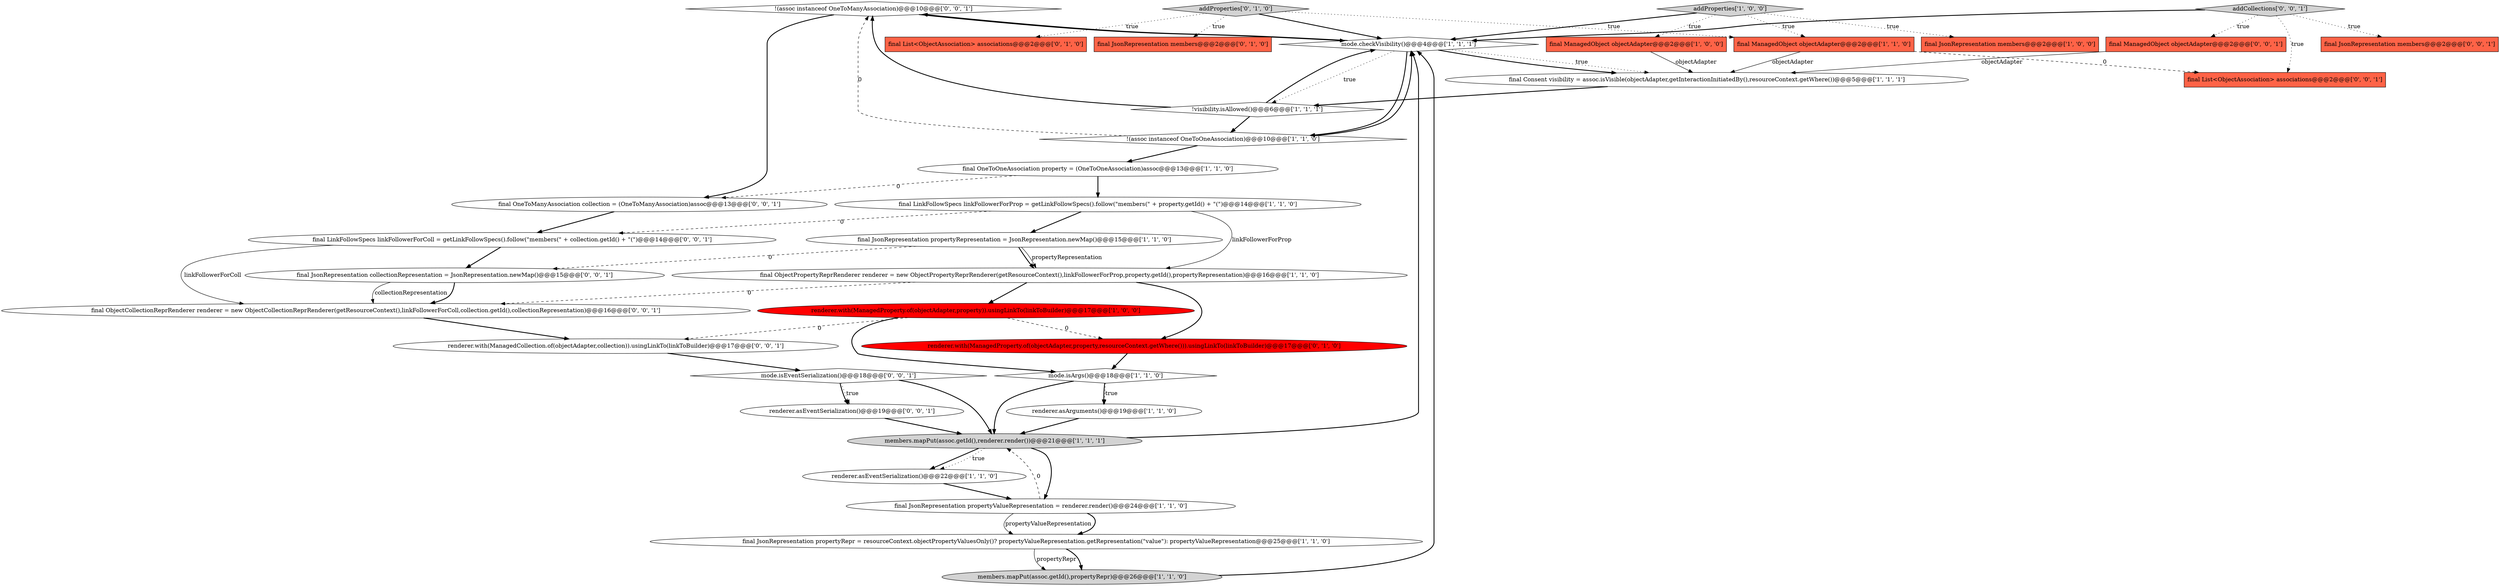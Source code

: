 digraph {
25 [style = filled, label = "!(assoc instanceof OneToManyAssociation)@@@10@@@['0', '0', '1']", fillcolor = white, shape = diamond image = "AAA0AAABBB3BBB"];
12 [style = filled, label = "members.mapPut(assoc.getId(),propertyRepr)@@@26@@@['1', '1', '0']", fillcolor = lightgray, shape = ellipse image = "AAA0AAABBB1BBB"];
1 [style = filled, label = "!visibility.isAllowed()@@@6@@@['1', '1', '1']", fillcolor = white, shape = diamond image = "AAA0AAABBB1BBB"];
5 [style = filled, label = "mode.checkVisibility()@@@4@@@['1', '1', '1']", fillcolor = white, shape = diamond image = "AAA0AAABBB1BBB"];
21 [style = filled, label = "renderer.with(ManagedProperty.of(objectAdapter,property,resourceContext.getWhere())).usingLinkTo(linkToBuilder)@@@17@@@['0', '1', '0']", fillcolor = red, shape = ellipse image = "AAA1AAABBB2BBB"];
31 [style = filled, label = "final List<ObjectAssociation> associations@@@2@@@['0', '0', '1']", fillcolor = tomato, shape = box image = "AAA0AAABBB3BBB"];
17 [style = filled, label = "final ManagedObject objectAdapter@@@2@@@['1', '1', '0']", fillcolor = tomato, shape = box image = "AAA0AAABBB1BBB"];
29 [style = filled, label = "final LinkFollowSpecs linkFollowerForColl = getLinkFollowSpecs().follow(\"members(\" + collection.getId() + \"(\")@@@14@@@['0', '0', '1']", fillcolor = white, shape = ellipse image = "AAA0AAABBB3BBB"];
18 [style = filled, label = "final ObjectPropertyReprRenderer renderer = new ObjectPropertyReprRenderer(getResourceContext(),linkFollowerForProp,property.getId(),propertyRepresentation)@@@16@@@['1', '1', '0']", fillcolor = white, shape = ellipse image = "AAA0AAABBB1BBB"];
3 [style = filled, label = "final JsonRepresentation members@@@2@@@['1', '0', '0']", fillcolor = tomato, shape = box image = "AAA0AAABBB1BBB"];
26 [style = filled, label = "final JsonRepresentation members@@@2@@@['0', '0', '1']", fillcolor = tomato, shape = box image = "AAA0AAABBB3BBB"];
7 [style = filled, label = "renderer.asEventSerialization()@@@22@@@['1', '1', '0']", fillcolor = white, shape = ellipse image = "AAA0AAABBB1BBB"];
23 [style = filled, label = "final JsonRepresentation members@@@2@@@['0', '1', '0']", fillcolor = tomato, shape = box image = "AAA0AAABBB2BBB"];
20 [style = filled, label = "final List<ObjectAssociation> associations@@@2@@@['0', '1', '0']", fillcolor = tomato, shape = box image = "AAA0AAABBB2BBB"];
8 [style = filled, label = "final LinkFollowSpecs linkFollowerForProp = getLinkFollowSpecs().follow(\"members(\" + property.getId() + \"(\")@@@14@@@['1', '1', '0']", fillcolor = white, shape = ellipse image = "AAA0AAABBB1BBB"];
19 [style = filled, label = "renderer.with(ManagedProperty.of(objectAdapter,property)).usingLinkTo(linkToBuilder)@@@17@@@['1', '0', '0']", fillcolor = red, shape = ellipse image = "AAA1AAABBB1BBB"];
11 [style = filled, label = "final Consent visibility = assoc.isVisible(objectAdapter,getInteractionInitiatedBy(),resourceContext.getWhere())@@@5@@@['1', '1', '1']", fillcolor = white, shape = ellipse image = "AAA0AAABBB1BBB"];
24 [style = filled, label = "mode.isEventSerialization()@@@18@@@['0', '0', '1']", fillcolor = white, shape = diamond image = "AAA0AAABBB3BBB"];
16 [style = filled, label = "renderer.asArguments()@@@19@@@['1', '1', '0']", fillcolor = white, shape = ellipse image = "AAA0AAABBB1BBB"];
0 [style = filled, label = "mode.isArgs()@@@18@@@['1', '1', '0']", fillcolor = white, shape = diamond image = "AAA0AAABBB1BBB"];
34 [style = filled, label = "final JsonRepresentation collectionRepresentation = JsonRepresentation.newMap()@@@15@@@['0', '0', '1']", fillcolor = white, shape = ellipse image = "AAA0AAABBB3BBB"];
13 [style = filled, label = "final JsonRepresentation propertyRepr = resourceContext.objectPropertyValuesOnly()? propertyValueRepresentation.getRepresentation(\"value\"): propertyValueRepresentation@@@25@@@['1', '1', '0']", fillcolor = white, shape = ellipse image = "AAA0AAABBB1BBB"];
14 [style = filled, label = "final OneToOneAssociation property = (OneToOneAssociation)assoc@@@13@@@['1', '1', '0']", fillcolor = white, shape = ellipse image = "AAA0AAABBB1BBB"];
27 [style = filled, label = "final OneToManyAssociation collection = (OneToManyAssociation)assoc@@@13@@@['0', '0', '1']", fillcolor = white, shape = ellipse image = "AAA0AAABBB3BBB"];
9 [style = filled, label = "members.mapPut(assoc.getId(),renderer.render())@@@21@@@['1', '1', '1']", fillcolor = lightgray, shape = ellipse image = "AAA0AAABBB1BBB"];
6 [style = filled, label = "final ManagedObject objectAdapter@@@2@@@['1', '0', '0']", fillcolor = tomato, shape = box image = "AAA0AAABBB1BBB"];
33 [style = filled, label = "renderer.asEventSerialization()@@@19@@@['0', '0', '1']", fillcolor = white, shape = ellipse image = "AAA0AAABBB3BBB"];
22 [style = filled, label = "addProperties['0', '1', '0']", fillcolor = lightgray, shape = diamond image = "AAA0AAABBB2BBB"];
32 [style = filled, label = "renderer.with(ManagedCollection.of(objectAdapter,collection)).usingLinkTo(linkToBuilder)@@@17@@@['0', '0', '1']", fillcolor = white, shape = ellipse image = "AAA0AAABBB3BBB"];
28 [style = filled, label = "final ObjectCollectionReprRenderer renderer = new ObjectCollectionReprRenderer(getResourceContext(),linkFollowerForColl,collection.getId(),collectionRepresentation)@@@16@@@['0', '0', '1']", fillcolor = white, shape = ellipse image = "AAA0AAABBB3BBB"];
15 [style = filled, label = "final JsonRepresentation propertyRepresentation = JsonRepresentation.newMap()@@@15@@@['1', '1', '0']", fillcolor = white, shape = ellipse image = "AAA0AAABBB1BBB"];
2 [style = filled, label = "addProperties['1', '0', '0']", fillcolor = lightgray, shape = diamond image = "AAA0AAABBB1BBB"];
4 [style = filled, label = "final JsonRepresentation propertyValueRepresentation = renderer.render()@@@24@@@['1', '1', '0']", fillcolor = white, shape = ellipse image = "AAA0AAABBB1BBB"];
10 [style = filled, label = "!(assoc instanceof OneToOneAssociation)@@@10@@@['1', '1', '0']", fillcolor = white, shape = diamond image = "AAA0AAABBB1BBB"];
35 [style = filled, label = "addCollections['0', '0', '1']", fillcolor = lightgray, shape = diamond image = "AAA0AAABBB3BBB"];
30 [style = filled, label = "final ManagedObject objectAdapter@@@2@@@['0', '0', '1']", fillcolor = tomato, shape = box image = "AAA0AAABBB3BBB"];
2->3 [style = dotted, label="true"];
1->5 [style = bold, label=""];
5->10 [style = bold, label=""];
33->9 [style = bold, label=""];
0->16 [style = bold, label=""];
17->31 [style = dashed, label="0"];
0->9 [style = bold, label=""];
15->34 [style = dashed, label="0"];
8->15 [style = bold, label=""];
12->5 [style = bold, label=""];
22->23 [style = dotted, label="true"];
21->0 [style = bold, label=""];
10->14 [style = bold, label=""];
11->1 [style = bold, label=""];
9->4 [style = bold, label=""];
2->17 [style = dotted, label="true"];
5->1 [style = dotted, label="true"];
4->13 [style = bold, label=""];
18->19 [style = bold, label=""];
35->26 [style = dotted, label="true"];
24->33 [style = dotted, label="true"];
4->13 [style = solid, label="propertyValueRepresentation"];
7->4 [style = bold, label=""];
29->34 [style = bold, label=""];
17->11 [style = solid, label="objectAdapter"];
9->7 [style = bold, label=""];
6->11 [style = solid, label="objectAdapter"];
13->12 [style = solid, label="propertyRepr"];
35->31 [style = dotted, label="true"];
30->11 [style = solid, label="objectAdapter"];
35->30 [style = dotted, label="true"];
8->18 [style = solid, label="linkFollowerForProp"];
15->18 [style = bold, label=""];
22->5 [style = bold, label=""];
19->0 [style = bold, label=""];
5->25 [style = bold, label=""];
28->32 [style = bold, label=""];
35->5 [style = bold, label=""];
25->27 [style = bold, label=""];
34->28 [style = bold, label=""];
24->33 [style = bold, label=""];
4->9 [style = dashed, label="0"];
34->28 [style = solid, label="collectionRepresentation"];
5->11 [style = dotted, label="true"];
13->12 [style = bold, label=""];
22->20 [style = dotted, label="true"];
10->5 [style = bold, label=""];
19->21 [style = dashed, label="0"];
2->6 [style = dotted, label="true"];
29->28 [style = solid, label="linkFollowerForColl"];
9->5 [style = bold, label=""];
18->28 [style = dashed, label="0"];
15->18 [style = solid, label="propertyRepresentation"];
22->17 [style = dotted, label="true"];
25->5 [style = bold, label=""];
5->11 [style = bold, label=""];
14->8 [style = bold, label=""];
0->16 [style = dotted, label="true"];
19->32 [style = dashed, label="0"];
18->21 [style = bold, label=""];
27->29 [style = bold, label=""];
9->7 [style = dotted, label="true"];
1->10 [style = bold, label=""];
32->24 [style = bold, label=""];
1->25 [style = bold, label=""];
10->25 [style = dashed, label="0"];
16->9 [style = bold, label=""];
8->29 [style = dashed, label="0"];
24->9 [style = bold, label=""];
2->5 [style = bold, label=""];
14->27 [style = dashed, label="0"];
}

